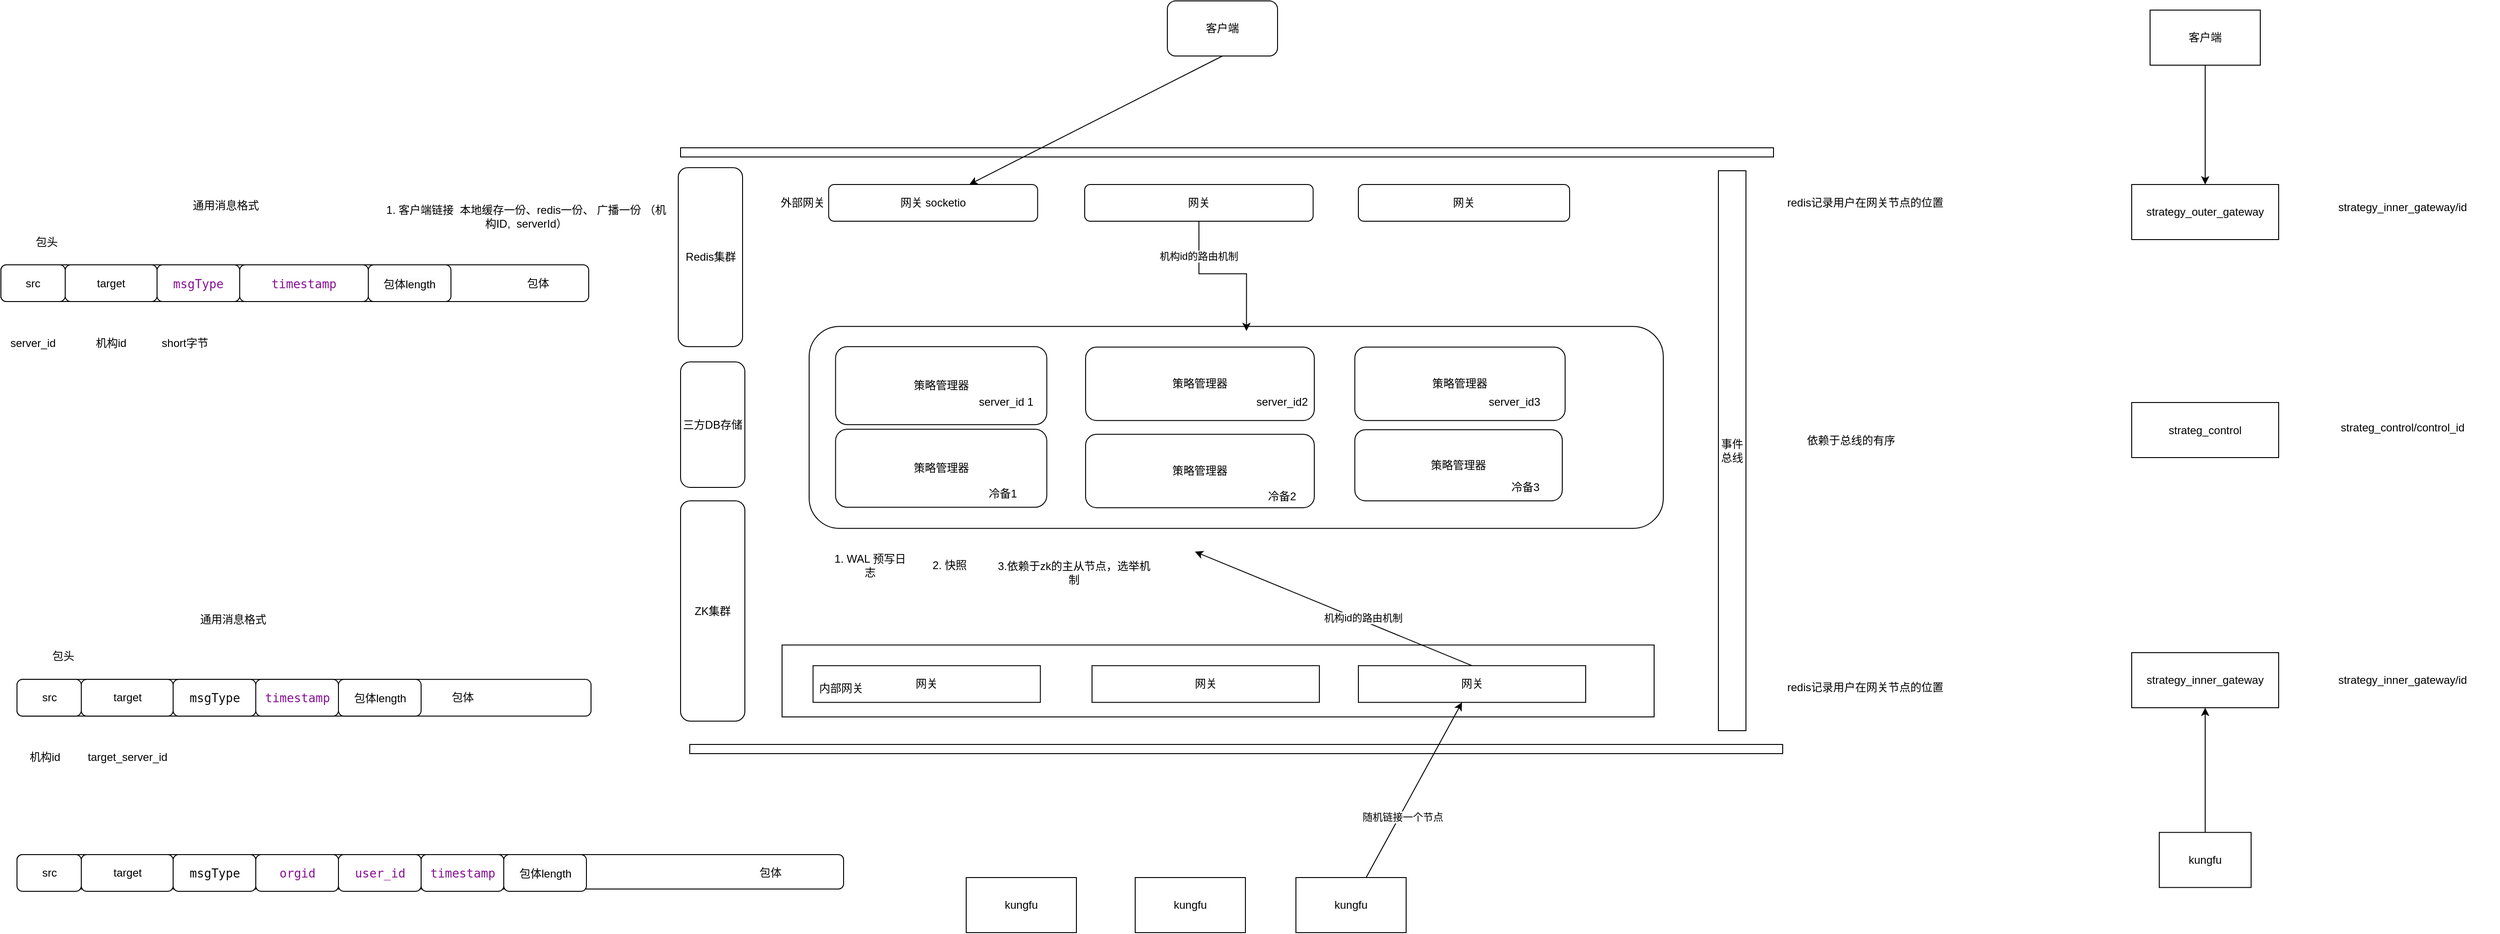 <mxfile version="26.1.1">
  <diagram name="第 1 页" id="b01kbvbIfaKDo9PnE9iw">
    <mxGraphModel dx="2514" dy="878" grid="1" gridSize="10" guides="1" tooltips="1" connect="1" arrows="1" fold="1" page="1" pageScale="1" pageWidth="827" pageHeight="1169" math="0" shadow="0">
      <root>
        <mxCell id="0" />
        <mxCell id="1" parent="0" />
        <mxCell id="lOrVEeAkQtlxeltVuI04-27" value="网关" style="rounded=0;whiteSpace=wrap;html=1;" parent="1" vertex="1">
          <mxGeometry x="110.5" y="871.67" width="949.5" height="78.33" as="geometry" />
        </mxCell>
        <mxCell id="lOrVEeAkQtlxeltVuI04-11" value="" style="rounded=1;whiteSpace=wrap;html=1;" parent="1" vertex="1">
          <mxGeometry x="140" y="524.59" width="930" height="220" as="geometry" />
        </mxCell>
        <mxCell id="R9i5wPIuISrtGQEBOl63-2" value="" style="rounded=0;whiteSpace=wrap;html=1;" parent="1" vertex="1">
          <mxGeometry x="10" y="980" width="1190" height="10" as="geometry" />
        </mxCell>
        <mxCell id="R9i5wPIuISrtGQEBOl63-3" value="" style="rounded=0;whiteSpace=wrap;html=1;" parent="1" vertex="1">
          <mxGeometry y="330" width="1190" height="10" as="geometry" />
        </mxCell>
        <mxCell id="lOrVEeAkQtlxeltVuI04-39" style="rounded=0;orthogonalLoop=1;jettySize=auto;html=1;exitX=0.5;exitY=1;exitDx=0;exitDy=0;" parent="1" source="R9i5wPIuISrtGQEBOl63-7" target="lOrVEeAkQtlxeltVuI04-36" edge="1">
          <mxGeometry relative="1" as="geometry" />
        </mxCell>
        <mxCell id="R9i5wPIuISrtGQEBOl63-7" value="客户端" style="rounded=1;whiteSpace=wrap;html=1;" parent="1" vertex="1">
          <mxGeometry x="530" y="170" width="120" height="60" as="geometry" />
        </mxCell>
        <mxCell id="R9i5wPIuISrtGQEBOl63-9" value="kungfu" style="rounded=0;whiteSpace=wrap;html=1;" parent="1" vertex="1">
          <mxGeometry x="311" y="1125" width="120" height="60" as="geometry" />
        </mxCell>
        <mxCell id="g3Kdrfh8wh_fjqi-vKDI-14" style="rounded=0;orthogonalLoop=1;jettySize=auto;html=1;" parent="1" source="R9i5wPIuISrtGQEBOl63-10" target="lOrVEeAkQtlxeltVuI04-26" edge="1">
          <mxGeometry relative="1" as="geometry">
            <Array as="points" />
          </mxGeometry>
        </mxCell>
        <mxCell id="fZogc4l2z4hbRh4Dm977-39" value="随机链接一个节点" style="edgeLabel;html=1;align=center;verticalAlign=middle;resizable=0;points=[];" vertex="1" connectable="0" parent="g3Kdrfh8wh_fjqi-vKDI-14">
          <mxGeometry x="-0.293" y="-3" relative="1" as="geometry">
            <mxPoint as="offset" />
          </mxGeometry>
        </mxCell>
        <mxCell id="R9i5wPIuISrtGQEBOl63-10" value="kungfu" style="rounded=0;whiteSpace=wrap;html=1;" parent="1" vertex="1">
          <mxGeometry x="670" y="1125" width="120" height="60" as="geometry" />
        </mxCell>
        <mxCell id="R9i5wPIuISrtGQEBOl63-11" value="kungfu" style="rounded=0;whiteSpace=wrap;html=1;" parent="1" vertex="1">
          <mxGeometry x="495" y="1125" width="120" height="60" as="geometry" />
        </mxCell>
        <mxCell id="R9i5wPIuISrtGQEBOl63-13" value="事件总线" style="rounded=0;whiteSpace=wrap;html=1;" parent="1" vertex="1">
          <mxGeometry x="1130" y="355" width="30" height="610" as="geometry" />
        </mxCell>
        <mxCell id="R9i5wPIuISrtGQEBOl63-14" value="策略管理器" style="rounded=1;whiteSpace=wrap;html=1;" parent="1" vertex="1">
          <mxGeometry x="734.13" y="547.09" width="229" height="80" as="geometry" />
        </mxCell>
        <mxCell id="R9i5wPIuISrtGQEBOl63-15" value="策略管理器" style="rounded=1;whiteSpace=wrap;html=1;" parent="1" vertex="1">
          <mxGeometry x="441" y="547.09" width="249" height="80" as="geometry" />
        </mxCell>
        <mxCell id="R9i5wPIuISrtGQEBOl63-16" value="策略管理器" style="rounded=1;whiteSpace=wrap;html=1;" parent="1" vertex="1">
          <mxGeometry x="168.75" y="546.59" width="230" height="85" as="geometry" />
        </mxCell>
        <mxCell id="0-dD-s0z4eZFYw8BseGD-2" value="1. 客户端链接&amp;nbsp; 本地缓存一份、redis一份、 广播一份 （机构ID,&amp;nbsp; serverId）" style="text;html=1;align=center;verticalAlign=middle;whiteSpace=wrap;rounded=0;" parent="1" vertex="1">
          <mxGeometry x="-327.5" y="390" width="317.5" height="30" as="geometry" />
        </mxCell>
        <mxCell id="0-dD-s0z4eZFYw8BseGD-7" value="ZK集群" style="rounded=1;whiteSpace=wrap;html=1;" parent="1" vertex="1">
          <mxGeometry y="714.59" width="70" height="240" as="geometry" />
        </mxCell>
        <mxCell id="0-dD-s0z4eZFYw8BseGD-8" value="Redis集群" style="rounded=1;whiteSpace=wrap;html=1;" parent="1" vertex="1">
          <mxGeometry x="-2.5" y="351.59" width="70" height="195" as="geometry" />
        </mxCell>
        <mxCell id="0-dD-s0z4eZFYw8BseGD-14" value="" style="rounded=1;whiteSpace=wrap;html=1;" parent="1" vertex="1">
          <mxGeometry x="-722.5" y="909.17" width="625" height="40" as="geometry" />
        </mxCell>
        <mxCell id="0-dD-s0z4eZFYw8BseGD-15" value="通用消息格式" style="text;html=1;align=center;verticalAlign=middle;whiteSpace=wrap;rounded=0;" parent="1" vertex="1">
          <mxGeometry x="-577.5" y="829.17" width="180" height="30" as="geometry" />
        </mxCell>
        <mxCell id="0-dD-s0z4eZFYw8BseGD-18" value="包头" style="text;html=1;align=center;verticalAlign=middle;whiteSpace=wrap;rounded=0;" parent="1" vertex="1">
          <mxGeometry x="-702.5" y="869.17" width="60" height="30" as="geometry" />
        </mxCell>
        <mxCell id="0-dD-s0z4eZFYw8BseGD-19" value="包体" style="text;html=1;align=center;verticalAlign=middle;whiteSpace=wrap;rounded=0;" parent="1" vertex="1">
          <mxGeometry x="-267.5" y="914.17" width="60" height="30" as="geometry" />
        </mxCell>
        <mxCell id="0-dD-s0z4eZFYw8BseGD-20" value="src" style="rounded=1;whiteSpace=wrap;html=1;" parent="1" vertex="1">
          <mxGeometry x="-722.5" y="909.17" width="70" height="40" as="geometry" />
        </mxCell>
        <mxCell id="0-dD-s0z4eZFYw8BseGD-21" value="target" style="rounded=1;whiteSpace=wrap;html=1;" parent="1" vertex="1">
          <mxGeometry x="-652.5" y="909.17" width="100" height="40" as="geometry" />
        </mxCell>
        <mxCell id="0-dD-s0z4eZFYw8BseGD-23" value="server_id 1" style="text;html=1;align=center;verticalAlign=middle;whiteSpace=wrap;rounded=0;" parent="1" vertex="1">
          <mxGeometry x="309.75" y="590.76" width="89" height="32.5" as="geometry" />
        </mxCell>
        <mxCell id="0-dD-s0z4eZFYw8BseGD-24" value="server_id2" style="text;html=1;align=center;verticalAlign=middle;whiteSpace=wrap;rounded=0;" parent="1" vertex="1">
          <mxGeometry x="625" y="592.09" width="60" height="30" as="geometry" />
        </mxCell>
        <mxCell id="0-dD-s0z4eZFYw8BseGD-25" value="server_id3" style="text;html=1;align=center;verticalAlign=middle;whiteSpace=wrap;rounded=0;" parent="1" vertex="1">
          <mxGeometry x="878.13" y="592.09" width="60" height="30" as="geometry" />
        </mxCell>
        <mxCell id="0-dD-s0z4eZFYw8BseGD-26" value="&lt;div style=&quot;background-color: rgb(255, 255, 255); color: rgb(8, 8, 8);&quot;&gt;&lt;pre style=&quot;font-family:&#39;JetBrains Mono&#39;,monospace;font-size:9.8pt;&quot;&gt;msgType&lt;/pre&gt;&lt;/div&gt;" style="rounded=1;whiteSpace=wrap;html=1;" parent="1" vertex="1">
          <mxGeometry x="-552.5" y="909.17" width="90" height="40" as="geometry" />
        </mxCell>
        <mxCell id="0-dD-s0z4eZFYw8BseGD-27" value="&lt;div style=&quot;background-color: rgb(255, 255, 255); color: rgb(8, 8, 8);&quot;&gt;&lt;pre style=&quot;font-family:&#39;JetBrains Mono&#39;,monospace;font-size:9.8pt;&quot;&gt;&lt;span style=&quot;color: rgb(0, 0, 0); font-family: Helvetica; font-size: 12px; white-space: normal; background-color: rgb(251, 251, 251);&quot;&gt;包体length&lt;/span&gt;&lt;/pre&gt;&lt;/div&gt;" style="rounded=1;whiteSpace=wrap;html=1;" parent="1" vertex="1">
          <mxGeometry x="-372.5" y="909.17" width="90" height="40" as="geometry" />
        </mxCell>
        <mxCell id="0-dD-s0z4eZFYw8BseGD-30" value="target_server_id" style="text;html=1;align=center;verticalAlign=middle;whiteSpace=wrap;rounded=0;" parent="1" vertex="1">
          <mxGeometry x="-632.5" y="979.17" width="60" height="30" as="geometry" />
        </mxCell>
        <mxCell id="0-dD-s0z4eZFYw8BseGD-31" value="" style="rounded=1;whiteSpace=wrap;html=1;" parent="1" vertex="1">
          <mxGeometry x="-740" y="457.5" width="640" height="40" as="geometry" />
        </mxCell>
        <mxCell id="0-dD-s0z4eZFYw8BseGD-32" value="通用消息格式" style="text;html=1;align=center;verticalAlign=middle;whiteSpace=wrap;rounded=0;" parent="1" vertex="1">
          <mxGeometry x="-585" y="377.5" width="180" height="30" as="geometry" />
        </mxCell>
        <mxCell id="0-dD-s0z4eZFYw8BseGD-33" value="" style="rounded=1;whiteSpace=wrap;html=1;" parent="1" vertex="1">
          <mxGeometry x="-740" y="457.5" width="350" height="40" as="geometry" />
        </mxCell>
        <mxCell id="0-dD-s0z4eZFYw8BseGD-34" value="包头" style="text;html=1;align=center;verticalAlign=middle;whiteSpace=wrap;rounded=0;" parent="1" vertex="1">
          <mxGeometry x="-720" y="417.5" width="60" height="30" as="geometry" />
        </mxCell>
        <mxCell id="0-dD-s0z4eZFYw8BseGD-35" value="包体" style="text;html=1;align=center;verticalAlign=middle;whiteSpace=wrap;rounded=0;" parent="1" vertex="1">
          <mxGeometry x="-185" y="462.5" width="60" height="30" as="geometry" />
        </mxCell>
        <mxCell id="0-dD-s0z4eZFYw8BseGD-36" value="src" style="rounded=1;whiteSpace=wrap;html=1;" parent="1" vertex="1">
          <mxGeometry x="-740" y="457.5" width="70" height="40" as="geometry" />
        </mxCell>
        <mxCell id="0-dD-s0z4eZFYw8BseGD-37" value="target" style="rounded=1;whiteSpace=wrap;html=1;" parent="1" vertex="1">
          <mxGeometry x="-670" y="457.5" width="100" height="40" as="geometry" />
        </mxCell>
        <mxCell id="0-dD-s0z4eZFYw8BseGD-38" value="&lt;div style=&quot;background-color:#ffffff;color:#080808&quot;&gt;&lt;pre style=&quot;font-family:&#39;JetBrains Mono&#39;,monospace;font-size:9.8pt;&quot;&gt;&lt;span style=&quot;color:#871094;&quot;&gt;timestamp&lt;/span&gt;&lt;/pre&gt;&lt;/div&gt;" style="rounded=1;whiteSpace=wrap;html=1;" parent="1" vertex="1">
          <mxGeometry x="-480" y="457.5" width="140" height="40" as="geometry" />
        </mxCell>
        <mxCell id="0-dD-s0z4eZFYw8BseGD-39" value="&lt;div style=&quot;background-color: rgb(255, 255, 255); color: rgb(8, 8, 8);&quot;&gt;&lt;pre style=&quot;font-family:&#39;JetBrains Mono&#39;,monospace;font-size:9.8pt;&quot;&gt;&lt;span style=&quot;color: rgb(0, 0, 0); font-family: Helvetica; font-size: 12px; white-space: normal; background-color: rgb(251, 251, 251);&quot;&gt;包体length&lt;/span&gt;&lt;/pre&gt;&lt;/div&gt;" style="rounded=1;whiteSpace=wrap;html=1;" parent="1" vertex="1">
          <mxGeometry x="-340" y="457.5" width="90" height="40" as="geometry" />
        </mxCell>
        <mxCell id="0-dD-s0z4eZFYw8BseGD-40" value="server_id" style="text;html=1;align=center;verticalAlign=middle;whiteSpace=wrap;rounded=0;" parent="1" vertex="1">
          <mxGeometry x="-735" y="527.5" width="60" height="30" as="geometry" />
        </mxCell>
        <mxCell id="0-dD-s0z4eZFYw8BseGD-41" value="机构id" style="text;html=1;align=center;verticalAlign=middle;whiteSpace=wrap;rounded=0;" parent="1" vertex="1">
          <mxGeometry x="-650" y="527.5" width="60" height="30" as="geometry" />
        </mxCell>
        <mxCell id="0-dD-s0z4eZFYw8BseGD-42" value="机构id" style="text;html=1;align=center;verticalAlign=middle;whiteSpace=wrap;rounded=0;" parent="1" vertex="1">
          <mxGeometry x="-722.5" y="979.17" width="60" height="30" as="geometry" />
        </mxCell>
        <mxCell id="lOrVEeAkQtlxeltVuI04-24" value="网关" style="rounded=0;whiteSpace=wrap;html=1;" parent="1" vertex="1">
          <mxGeometry x="144.25" y="894.17" width="247.5" height="40" as="geometry" />
        </mxCell>
        <mxCell id="lOrVEeAkQtlxeltVuI04-25" value="网关" style="rounded=0;whiteSpace=wrap;html=1;" parent="1" vertex="1">
          <mxGeometry x="448" y="894.17" width="247.5" height="40" as="geometry" />
        </mxCell>
        <mxCell id="lOrVEeAkQtlxeltVuI04-30" style="rounded=0;orthogonalLoop=1;jettySize=auto;html=1;exitX=0.5;exitY=0;exitDx=0;exitDy=0;" parent="1" source="lOrVEeAkQtlxeltVuI04-26" edge="1">
          <mxGeometry relative="1" as="geometry">
            <mxPoint x="560" y="770" as="targetPoint" />
          </mxGeometry>
        </mxCell>
        <mxCell id="lOrVEeAkQtlxeltVuI04-33" value="机构id的路由机制" style="edgeLabel;html=1;align=center;verticalAlign=middle;resizable=0;points=[];" parent="lOrVEeAkQtlxeltVuI04-30" vertex="1" connectable="0">
          <mxGeometry x="-0.208" y="-4" relative="1" as="geometry">
            <mxPoint x="-1" as="offset" />
          </mxGeometry>
        </mxCell>
        <mxCell id="lOrVEeAkQtlxeltVuI04-26" value="网关" style="rounded=0;whiteSpace=wrap;html=1;" parent="1" vertex="1">
          <mxGeometry x="738" y="894.17" width="247.5" height="40" as="geometry" />
        </mxCell>
        <mxCell id="lOrVEeAkQtlxeltVuI04-36" value="网关 socketio" style="rounded=1;whiteSpace=wrap;html=1;" parent="1" vertex="1">
          <mxGeometry x="161.25" y="370" width="227.5" height="40" as="geometry" />
        </mxCell>
        <mxCell id="lOrVEeAkQtlxeltVuI04-37" value="网关" style="rounded=1;whiteSpace=wrap;html=1;" parent="1" vertex="1">
          <mxGeometry x="440" y="370" width="248.75" height="40" as="geometry" />
        </mxCell>
        <mxCell id="lOrVEeAkQtlxeltVuI04-38" value="网关" style="rounded=1;whiteSpace=wrap;html=1;" parent="1" vertex="1">
          <mxGeometry x="738" y="370" width="230" height="40" as="geometry" />
        </mxCell>
        <mxCell id="g3Kdrfh8wh_fjqi-vKDI-19" value="&lt;div style=&quot;background-color: rgb(255, 255, 255); color: rgb(8, 8, 8);&quot;&gt;&lt;pre style=&quot;font-family:&#39;JetBrains Mono&#39;,monospace;font-size:9.8pt;&quot;&gt;&lt;span style=&quot;color: rgb(135, 16, 148);&quot;&gt;msgType&lt;/span&gt;&lt;/pre&gt;&lt;/div&gt;" style="rounded=1;whiteSpace=wrap;html=1;" parent="1" vertex="1">
          <mxGeometry x="-570" y="457.5" width="90" height="40" as="geometry" />
        </mxCell>
        <mxCell id="g3Kdrfh8wh_fjqi-vKDI-20" value="short字节" style="text;html=1;align=center;verticalAlign=middle;resizable=0;points=[];autosize=1;strokeColor=none;fillColor=none;" parent="1" vertex="1">
          <mxGeometry x="-580" y="527.5" width="80" height="30" as="geometry" />
        </mxCell>
        <mxCell id="g3Kdrfh8wh_fjqi-vKDI-21" value="&lt;div style=&quot;background-color: rgb(255, 255, 255); color: rgb(8, 8, 8);&quot;&gt;&lt;pre style=&quot;font-family:&#39;JetBrains Mono&#39;,monospace;font-size:9.8pt;&quot;&gt;&lt;pre style=&quot;font-family: &amp;quot;JetBrains Mono&amp;quot;, monospace; font-size: 9.8pt;&quot;&gt;&lt;span style=&quot;color: rgb(135, 16, 148);&quot;&gt;timestamp&lt;/span&gt;&lt;/pre&gt;&lt;/pre&gt;&lt;/div&gt;" style="rounded=1;whiteSpace=wrap;html=1;" parent="1" vertex="1">
          <mxGeometry x="-462.5" y="909.17" width="90" height="40" as="geometry" />
        </mxCell>
        <mxCell id="g3Kdrfh8wh_fjqi-vKDI-25" value="内部网关" style="text;html=1;align=center;verticalAlign=middle;whiteSpace=wrap;rounded=0;" parent="1" vertex="1">
          <mxGeometry x="145" y="904.17" width="60" height="30" as="geometry" />
        </mxCell>
        <mxCell id="g3Kdrfh8wh_fjqi-vKDI-26" value="外部网关" style="text;html=1;align=center;verticalAlign=middle;whiteSpace=wrap;rounded=0;" parent="1" vertex="1">
          <mxGeometry x="102.5" y="375" width="60" height="30" as="geometry" />
        </mxCell>
        <mxCell id="g3Kdrfh8wh_fjqi-vKDI-27" style="edgeStyle=orthogonalEdgeStyle;rounded=0;orthogonalLoop=1;jettySize=auto;html=1;exitX=0.5;exitY=1;exitDx=0;exitDy=0;entryX=0.512;entryY=0.023;entryDx=0;entryDy=0;entryPerimeter=0;" parent="1" source="lOrVEeAkQtlxeltVuI04-37" target="lOrVEeAkQtlxeltVuI04-11" edge="1">
          <mxGeometry relative="1" as="geometry" />
        </mxCell>
        <mxCell id="fZogc4l2z4hbRh4Dm977-37" value="机构id的路由机制" style="edgeLabel;html=1;align=center;verticalAlign=middle;resizable=0;points=[];" vertex="1" connectable="0" parent="g3Kdrfh8wh_fjqi-vKDI-27">
          <mxGeometry x="-0.561" y="-1" relative="1" as="geometry">
            <mxPoint as="offset" />
          </mxGeometry>
        </mxCell>
        <mxCell id="fZogc4l2z4hbRh4Dm977-2" value="策略管理器" style="rounded=1;whiteSpace=wrap;html=1;" vertex="1" parent="1">
          <mxGeometry x="168.75" y="636.59" width="230" height="85" as="geometry" />
        </mxCell>
        <mxCell id="fZogc4l2z4hbRh4Dm977-3" value="策略管理器" style="rounded=1;whiteSpace=wrap;html=1;" vertex="1" parent="1">
          <mxGeometry x="441" y="642.09" width="249" height="80" as="geometry" />
        </mxCell>
        <mxCell id="fZogc4l2z4hbRh4Dm977-4" value="策略管理器" style="rounded=1;whiteSpace=wrap;html=1;" vertex="1" parent="1">
          <mxGeometry x="734.13" y="637.09" width="225.87" height="77.5" as="geometry" />
        </mxCell>
        <mxCell id="fZogc4l2z4hbRh4Dm977-5" value="strategy_inner_gateway" style="rounded=0;whiteSpace=wrap;html=1;" vertex="1" parent="1">
          <mxGeometry x="1580" y="880" width="160" height="60" as="geometry" />
        </mxCell>
        <mxCell id="fZogc4l2z4hbRh4Dm977-7" style="edgeStyle=orthogonalEdgeStyle;rounded=0;orthogonalLoop=1;jettySize=auto;html=1;entryX=0.5;entryY=1;entryDx=0;entryDy=0;" edge="1" parent="1" source="fZogc4l2z4hbRh4Dm977-6" target="fZogc4l2z4hbRh4Dm977-5">
          <mxGeometry relative="1" as="geometry" />
        </mxCell>
        <mxCell id="fZogc4l2z4hbRh4Dm977-6" value="kungfu" style="rounded=0;whiteSpace=wrap;html=1;" vertex="1" parent="1">
          <mxGeometry x="1610" y="1075.83" width="100" height="60" as="geometry" />
        </mxCell>
        <mxCell id="fZogc4l2z4hbRh4Dm977-8" value="strategy_inner_gateway/id" style="text;html=1;align=center;verticalAlign=middle;whiteSpace=wrap;rounded=0;" vertex="1" parent="1">
          <mxGeometry x="1770" y="897.08" width="210" height="25.83" as="geometry" />
        </mxCell>
        <mxCell id="fZogc4l2z4hbRh4Dm977-9" value="strateg_control" style="rounded=0;whiteSpace=wrap;html=1;" vertex="1" parent="1">
          <mxGeometry x="1580" y="607.5" width="160" height="60" as="geometry" />
        </mxCell>
        <mxCell id="fZogc4l2z4hbRh4Dm977-10" value="strategy_outer_gateway" style="rounded=0;whiteSpace=wrap;html=1;" vertex="1" parent="1">
          <mxGeometry x="1580" y="370.0" width="160" height="60" as="geometry" />
        </mxCell>
        <mxCell id="fZogc4l2z4hbRh4Dm977-13" style="edgeStyle=orthogonalEdgeStyle;rounded=0;orthogonalLoop=1;jettySize=auto;html=1;" edge="1" parent="1" source="fZogc4l2z4hbRh4Dm977-12" target="fZogc4l2z4hbRh4Dm977-10">
          <mxGeometry relative="1" as="geometry" />
        </mxCell>
        <mxCell id="fZogc4l2z4hbRh4Dm977-12" value="客户端" style="rounded=0;whiteSpace=wrap;html=1;" vertex="1" parent="1">
          <mxGeometry x="1600" y="180" width="120" height="60" as="geometry" />
        </mxCell>
        <mxCell id="fZogc4l2z4hbRh4Dm977-14" value="strategy_inner_gateway/id" style="text;html=1;align=center;verticalAlign=middle;whiteSpace=wrap;rounded=0;" vertex="1" parent="1">
          <mxGeometry x="1770" y="381.67" width="210" height="25.83" as="geometry" />
        </mxCell>
        <mxCell id="fZogc4l2z4hbRh4Dm977-15" value="" style="rounded=1;whiteSpace=wrap;html=1;" vertex="1" parent="1">
          <mxGeometry x="-722.5" y="1100" width="900" height="37.5" as="geometry" />
        </mxCell>
        <mxCell id="fZogc4l2z4hbRh4Dm977-16" value="包体" style="text;html=1;align=center;verticalAlign=middle;whiteSpace=wrap;rounded=0;" vertex="1" parent="1">
          <mxGeometry x="67.5" y="1105" width="60" height="30" as="geometry" />
        </mxCell>
        <mxCell id="fZogc4l2z4hbRh4Dm977-17" value="src" style="rounded=1;whiteSpace=wrap;html=1;" vertex="1" parent="1">
          <mxGeometry x="-722.5" y="1100" width="70" height="40" as="geometry" />
        </mxCell>
        <mxCell id="fZogc4l2z4hbRh4Dm977-18" value="target" style="rounded=1;whiteSpace=wrap;html=1;" vertex="1" parent="1">
          <mxGeometry x="-652.5" y="1100" width="100" height="40" as="geometry" />
        </mxCell>
        <mxCell id="fZogc4l2z4hbRh4Dm977-19" value="&lt;div style=&quot;background-color: rgb(255, 255, 255); color: rgb(8, 8, 8);&quot;&gt;&lt;pre style=&quot;font-family:&#39;JetBrains Mono&#39;,monospace;font-size:9.8pt;&quot;&gt;msgType&lt;/pre&gt;&lt;/div&gt;" style="rounded=1;whiteSpace=wrap;html=1;" vertex="1" parent="1">
          <mxGeometry x="-552.5" y="1100" width="90" height="40" as="geometry" />
        </mxCell>
        <mxCell id="fZogc4l2z4hbRh4Dm977-20" value="&lt;div style=&quot;background-color: rgb(255, 255, 255); color: rgb(8, 8, 8);&quot;&gt;&lt;pre style=&quot;font-family:&#39;JetBrains Mono&#39;,monospace;font-size:9.8pt;&quot;&gt;&lt;span style=&quot;color: rgb(0, 0, 0); font-family: Helvetica; font-size: 12px; white-space: normal; background-color: rgb(251, 251, 251);&quot;&gt;包体length&lt;/span&gt;&lt;/pre&gt;&lt;/div&gt;" style="rounded=1;whiteSpace=wrap;html=1;" vertex="1" parent="1">
          <mxGeometry x="-192.5" y="1100" width="90" height="40" as="geometry" />
        </mxCell>
        <mxCell id="fZogc4l2z4hbRh4Dm977-21" value="&lt;div style=&quot;background-color: rgb(255, 255, 255); color: rgb(8, 8, 8);&quot;&gt;&lt;pre style=&quot;font-family:&#39;JetBrains Mono&#39;,monospace;font-size:9.8pt;&quot;&gt;&lt;pre style=&quot;font-family: &amp;quot;JetBrains Mono&amp;quot;, monospace; font-size: 9.8pt;&quot;&gt;&lt;span style=&quot;color: rgb(135, 16, 148);&quot;&gt;timestamp&lt;/span&gt;&lt;/pre&gt;&lt;/pre&gt;&lt;/div&gt;" style="rounded=1;whiteSpace=wrap;html=1;" vertex="1" parent="1">
          <mxGeometry x="-282.5" y="1100" width="90" height="40" as="geometry" />
        </mxCell>
        <mxCell id="fZogc4l2z4hbRh4Dm977-23" value="&lt;div style=&quot;background-color: rgb(255, 255, 255); color: rgb(8, 8, 8);&quot;&gt;&lt;pre style=&quot;font-family:&#39;JetBrains Mono&#39;,monospace;font-size:9.8pt;&quot;&gt;&lt;pre style=&quot;font-family: &amp;quot;JetBrains Mono&amp;quot;, monospace; font-size: 9.8pt;&quot;&gt;&lt;span style=&quot;color: rgb(135, 16, 148);&quot;&gt;orgid&lt;/span&gt;&lt;/pre&gt;&lt;/pre&gt;&lt;/div&gt;" style="rounded=1;whiteSpace=wrap;html=1;" vertex="1" parent="1">
          <mxGeometry x="-462.5" y="1100" width="90" height="40" as="geometry" />
        </mxCell>
        <mxCell id="fZogc4l2z4hbRh4Dm977-24" value="&lt;div style=&quot;background-color: rgb(255, 255, 255); color: rgb(8, 8, 8);&quot;&gt;&lt;pre style=&quot;font-family:&#39;JetBrains Mono&#39;,monospace;font-size:9.8pt;&quot;&gt;&lt;pre style=&quot;font-family: &amp;quot;JetBrains Mono&amp;quot;, monospace; font-size: 9.8pt;&quot;&gt;&lt;span style=&quot;color: rgb(135, 16, 148);&quot;&gt;user_id&lt;/span&gt;&lt;/pre&gt;&lt;/pre&gt;&lt;/div&gt;" style="rounded=1;whiteSpace=wrap;html=1;" vertex="1" parent="1">
          <mxGeometry x="-372.5" y="1100" width="90" height="40" as="geometry" />
        </mxCell>
        <mxCell id="fZogc4l2z4hbRh4Dm977-25" value="strateg_control/control_id" style="text;html=1;align=center;verticalAlign=middle;whiteSpace=wrap;rounded=0;" vertex="1" parent="1">
          <mxGeometry x="1770" y="621.67" width="210" height="25.83" as="geometry" />
        </mxCell>
        <mxCell id="fZogc4l2z4hbRh4Dm977-27" value="冷备1" style="text;html=1;align=center;verticalAlign=middle;whiteSpace=wrap;rounded=0;" vertex="1" parent="1">
          <mxGeometry x="321" y="692.09" width="60" height="30" as="geometry" />
        </mxCell>
        <mxCell id="fZogc4l2z4hbRh4Dm977-28" value="冷备2" style="text;html=1;align=center;verticalAlign=middle;whiteSpace=wrap;rounded=0;" vertex="1" parent="1">
          <mxGeometry x="625" y="694.59" width="60" height="30" as="geometry" />
        </mxCell>
        <mxCell id="fZogc4l2z4hbRh4Dm977-29" value="冷备3" style="text;html=1;align=center;verticalAlign=middle;whiteSpace=wrap;rounded=0;" vertex="1" parent="1">
          <mxGeometry x="890" y="684.59" width="60" height="30" as="geometry" />
        </mxCell>
        <mxCell id="fZogc4l2z4hbRh4Dm977-31" value="1. WAL 预写日志" style="text;html=1;align=center;verticalAlign=middle;whiteSpace=wrap;rounded=0;" vertex="1" parent="1">
          <mxGeometry x="161.25" y="775" width="91.25" height="20" as="geometry" />
        </mxCell>
        <mxCell id="fZogc4l2z4hbRh4Dm977-33" value="2. 快照" style="text;html=1;align=center;verticalAlign=middle;whiteSpace=wrap;rounded=0;" vertex="1" parent="1">
          <mxGeometry x="262.5" y="770" width="60" height="30" as="geometry" />
        </mxCell>
        <mxCell id="fZogc4l2z4hbRh4Dm977-34" value="3.依赖于zk的主从节点，选举机制" style="text;html=1;align=center;verticalAlign=middle;whiteSpace=wrap;rounded=0;" vertex="1" parent="1">
          <mxGeometry x="342.5" y="775" width="171.25" height="35" as="geometry" />
        </mxCell>
        <mxCell id="fZogc4l2z4hbRh4Dm977-40" value="依赖于总线的有序" style="text;html=1;align=center;verticalAlign=middle;whiteSpace=wrap;rounded=0;" vertex="1" parent="1">
          <mxGeometry x="1190" y="630.5" width="169" height="37" as="geometry" />
        </mxCell>
        <mxCell id="fZogc4l2z4hbRh4Dm977-41" value="redis记录用户在网关节点的位置" style="text;html=1;align=center;verticalAlign=middle;whiteSpace=wrap;rounded=0;" vertex="1" parent="1">
          <mxGeometry x="1160" y="363.69" width="260" height="52.62" as="geometry" />
        </mxCell>
        <mxCell id="fZogc4l2z4hbRh4Dm977-42" value="redis记录用户在网关节点的位置" style="text;html=1;align=center;verticalAlign=middle;whiteSpace=wrap;rounded=0;" vertex="1" parent="1">
          <mxGeometry x="1160" y="891.55" width="260" height="52.62" as="geometry" />
        </mxCell>
        <mxCell id="fZogc4l2z4hbRh4Dm977-43" value="三方DB存储" style="rounded=1;whiteSpace=wrap;html=1;" vertex="1" parent="1">
          <mxGeometry y="563.26" width="70" height="136.74" as="geometry" />
        </mxCell>
      </root>
    </mxGraphModel>
  </diagram>
</mxfile>
